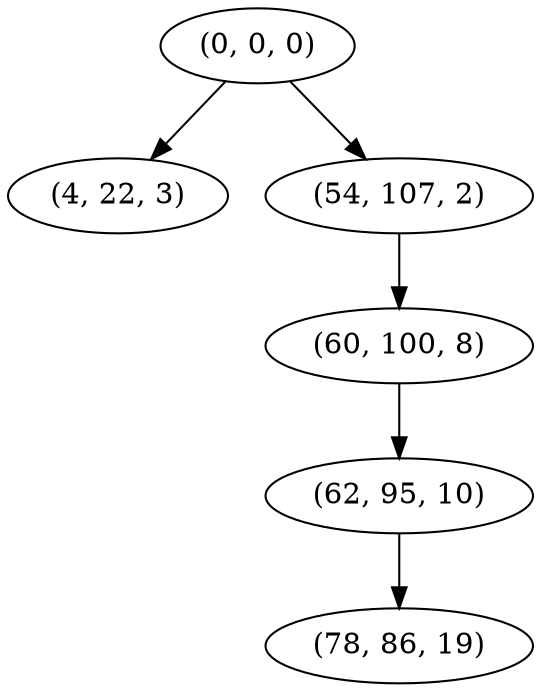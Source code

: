 digraph tree {
    "(0, 0, 0)";
    "(4, 22, 3)";
    "(54, 107, 2)";
    "(60, 100, 8)";
    "(62, 95, 10)";
    "(78, 86, 19)";
    "(0, 0, 0)" -> "(4, 22, 3)";
    "(0, 0, 0)" -> "(54, 107, 2)";
    "(54, 107, 2)" -> "(60, 100, 8)";
    "(60, 100, 8)" -> "(62, 95, 10)";
    "(62, 95, 10)" -> "(78, 86, 19)";
}
